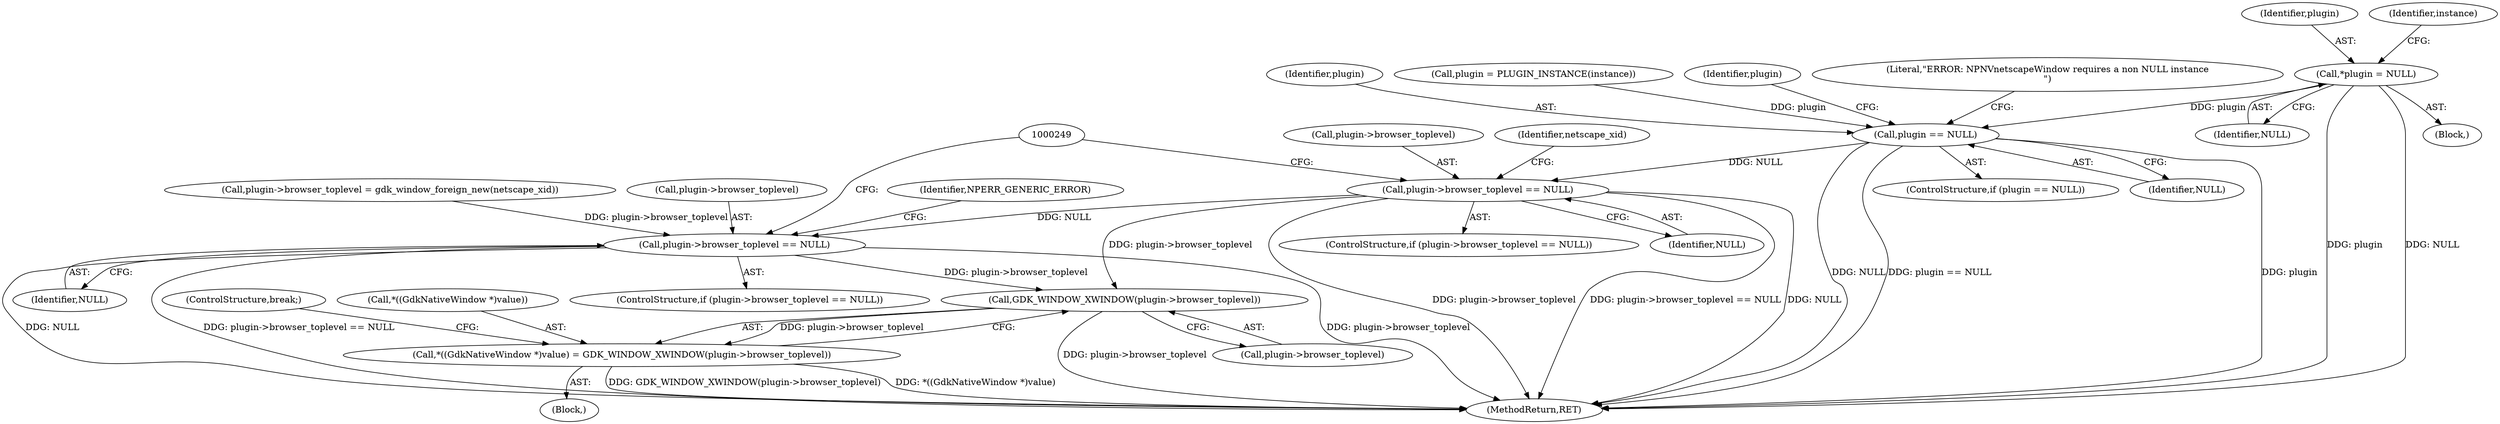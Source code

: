 digraph "0_nspluginwrapper_7e4ab8e1189846041f955e6c83f72bc1624e7a98_1@pointer" {
"1000122" [label="(Call,*plugin = NULL)"];
"1000193" [label="(Call,plugin == NULL)"];
"1000202" [label="(Call,plugin->browser_toplevel == NULL)"];
"1000239" [label="(Call,plugin->browser_toplevel == NULL)"];
"1000251" [label="(Call,GDK_WINDOW_XWINDOW(plugin->browser_toplevel))"];
"1000246" [label="(Call,*((GdkNativeWindow *)value) = GDK_WINDOW_XWINDOW(plugin->browser_toplevel))"];
"1000202" [label="(Call,plugin->browser_toplevel == NULL)"];
"1000246" [label="(Call,*((GdkNativeWindow *)value) = GDK_WINDOW_XWINDOW(plugin->browser_toplevel))"];
"1000251" [label="(Call,GDK_WINDOW_XWINDOW(plugin->browser_toplevel))"];
"1000238" [label="(ControlStructure,if (plugin->browser_toplevel == NULL))"];
"1000210" [label="(Identifier,netscape_xid)"];
"1000232" [label="(Call,plugin->browser_toplevel = gdk_window_foreign_new(netscape_xid))"];
"1000252" [label="(Call,plugin->browser_toplevel)"];
"1000194" [label="(Identifier,plugin)"];
"1000247" [label="(Call,*((GdkNativeWindow *)value))"];
"1000255" [label="(ControlStructure,break;)"];
"1000124" [label="(Identifier,NULL)"];
"1000239" [label="(Call,plugin->browser_toplevel == NULL)"];
"1000123" [label="(Identifier,plugin)"];
"1000122" [label="(Call,*plugin = NULL)"];
"1000133" [label="(Block,)"];
"1000126" [label="(Identifier,instance)"];
"1000127" [label="(Call,plugin = PLUGIN_INSTANCE(instance))"];
"1000203" [label="(Call,plugin->browser_toplevel)"];
"1000193" [label="(Call,plugin == NULL)"];
"1000204" [label="(Identifier,plugin)"];
"1000105" [label="(Block,)"];
"1000192" [label="(ControlStructure,if (plugin == NULL))"];
"1000240" [label="(Call,plugin->browser_toplevel)"];
"1000245" [label="(Identifier,NPERR_GENERIC_ERROR)"];
"1000201" [label="(ControlStructure,if (plugin->browser_toplevel == NULL))"];
"1000243" [label="(Identifier,NULL)"];
"1000206" [label="(Identifier,NULL)"];
"1000195" [label="(Identifier,NULL)"];
"1000298" [label="(MethodReturn,RET)"];
"1000198" [label="(Literal,\"ERROR: NPNVnetscapeWindow requires a non NULL instance\n\")"];
"1000122" -> "1000105"  [label="AST: "];
"1000122" -> "1000124"  [label="CFG: "];
"1000123" -> "1000122"  [label="AST: "];
"1000124" -> "1000122"  [label="AST: "];
"1000126" -> "1000122"  [label="CFG: "];
"1000122" -> "1000298"  [label="DDG: plugin"];
"1000122" -> "1000298"  [label="DDG: NULL"];
"1000122" -> "1000193"  [label="DDG: plugin"];
"1000193" -> "1000192"  [label="AST: "];
"1000193" -> "1000195"  [label="CFG: "];
"1000194" -> "1000193"  [label="AST: "];
"1000195" -> "1000193"  [label="AST: "];
"1000198" -> "1000193"  [label="CFG: "];
"1000204" -> "1000193"  [label="CFG: "];
"1000193" -> "1000298"  [label="DDG: plugin"];
"1000193" -> "1000298"  [label="DDG: NULL"];
"1000193" -> "1000298"  [label="DDG: plugin == NULL"];
"1000127" -> "1000193"  [label="DDG: plugin"];
"1000193" -> "1000202"  [label="DDG: NULL"];
"1000202" -> "1000201"  [label="AST: "];
"1000202" -> "1000206"  [label="CFG: "];
"1000203" -> "1000202"  [label="AST: "];
"1000206" -> "1000202"  [label="AST: "];
"1000210" -> "1000202"  [label="CFG: "];
"1000249" -> "1000202"  [label="CFG: "];
"1000202" -> "1000298"  [label="DDG: NULL"];
"1000202" -> "1000298"  [label="DDG: plugin->browser_toplevel"];
"1000202" -> "1000298"  [label="DDG: plugin->browser_toplevel == NULL"];
"1000202" -> "1000239"  [label="DDG: NULL"];
"1000202" -> "1000251"  [label="DDG: plugin->browser_toplevel"];
"1000239" -> "1000238"  [label="AST: "];
"1000239" -> "1000243"  [label="CFG: "];
"1000240" -> "1000239"  [label="AST: "];
"1000243" -> "1000239"  [label="AST: "];
"1000245" -> "1000239"  [label="CFG: "];
"1000249" -> "1000239"  [label="CFG: "];
"1000239" -> "1000298"  [label="DDG: plugin->browser_toplevel == NULL"];
"1000239" -> "1000298"  [label="DDG: plugin->browser_toplevel"];
"1000239" -> "1000298"  [label="DDG: NULL"];
"1000232" -> "1000239"  [label="DDG: plugin->browser_toplevel"];
"1000239" -> "1000251"  [label="DDG: plugin->browser_toplevel"];
"1000251" -> "1000246"  [label="AST: "];
"1000251" -> "1000252"  [label="CFG: "];
"1000252" -> "1000251"  [label="AST: "];
"1000246" -> "1000251"  [label="CFG: "];
"1000251" -> "1000298"  [label="DDG: plugin->browser_toplevel"];
"1000251" -> "1000246"  [label="DDG: plugin->browser_toplevel"];
"1000246" -> "1000133"  [label="AST: "];
"1000247" -> "1000246"  [label="AST: "];
"1000255" -> "1000246"  [label="CFG: "];
"1000246" -> "1000298"  [label="DDG: GDK_WINDOW_XWINDOW(plugin->browser_toplevel)"];
"1000246" -> "1000298"  [label="DDG: *((GdkNativeWindow *)value)"];
}
